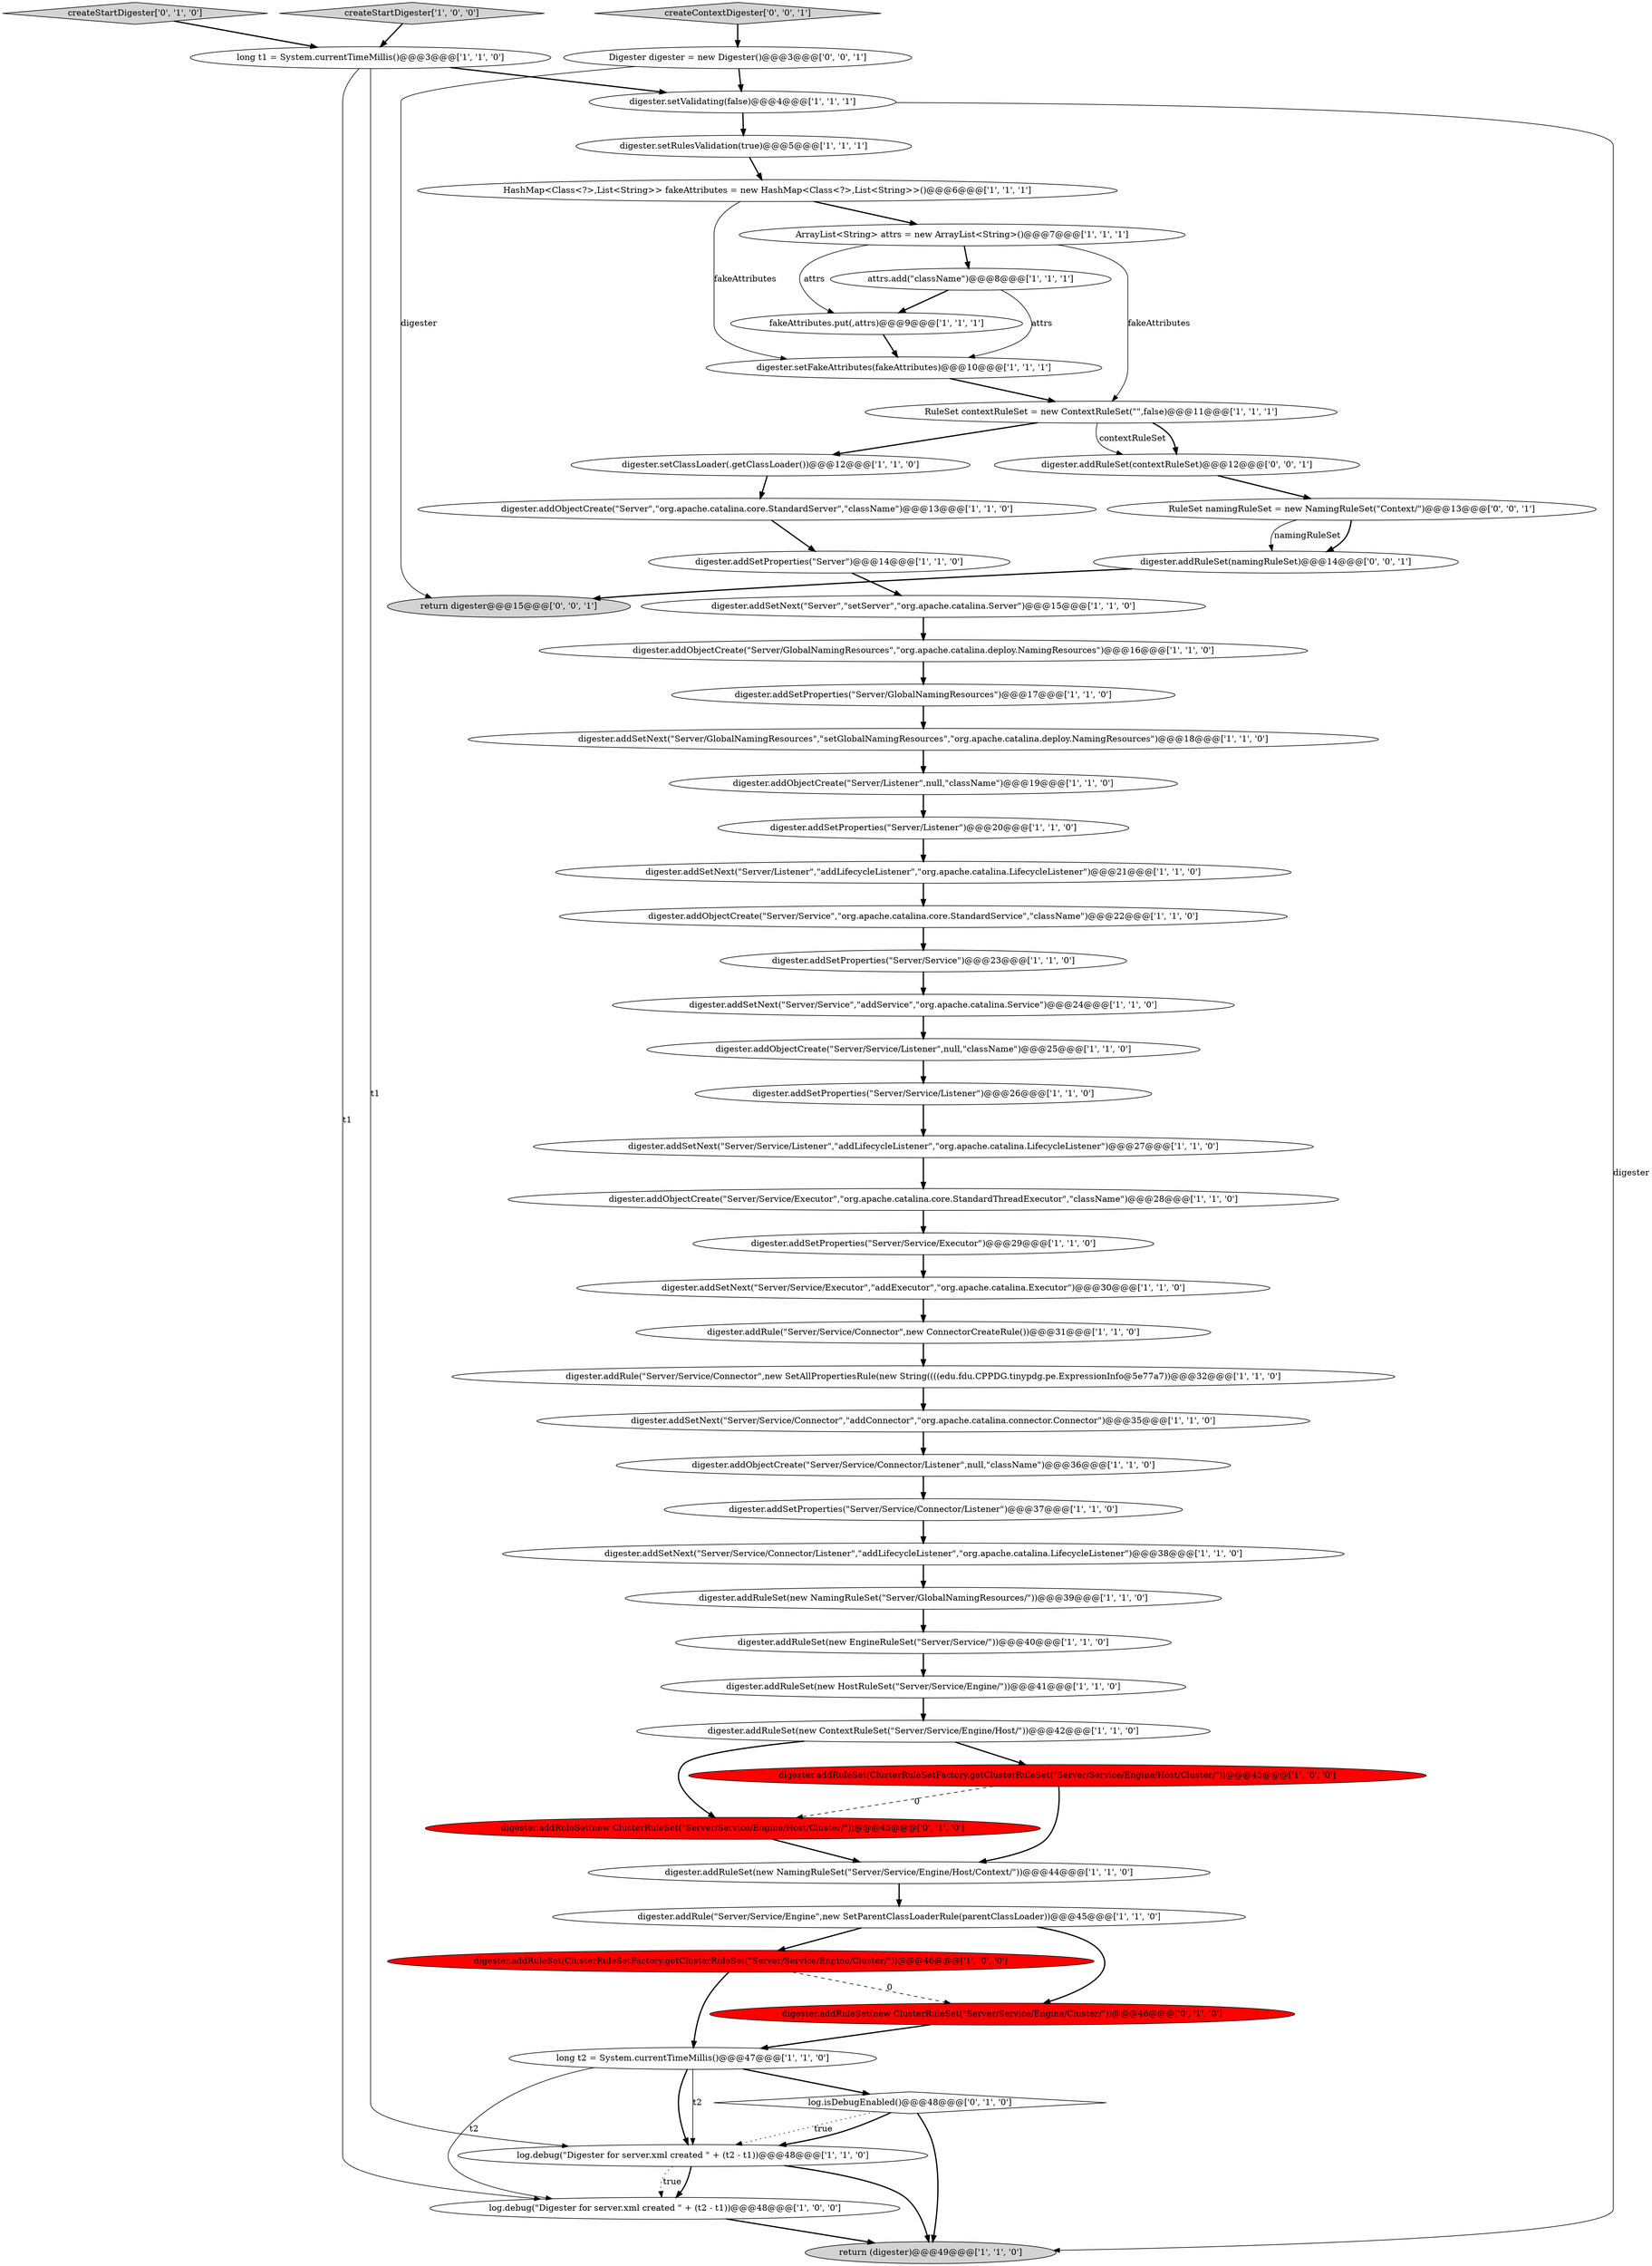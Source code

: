 digraph {
53 [style = filled, label = "digester.addRuleSet(namingRuleSet)@@@14@@@['0', '0', '1']", fillcolor = white, shape = ellipse image = "AAA0AAABBB3BBB"];
10 [style = filled, label = "digester.addSetProperties(\"Server/Service/Listener\")@@@26@@@['1', '1', '0']", fillcolor = white, shape = ellipse image = "AAA0AAABBB1BBB"];
15 [style = filled, label = "digester.addRule(\"Server/Service/Connector\",new SetAllPropertiesRule(new String((((edu.fdu.CPPDG.tinypdg.pe.ExpressionInfo@5e77a7))@@@32@@@['1', '1', '0']", fillcolor = white, shape = ellipse image = "AAA0AAABBB1BBB"];
22 [style = filled, label = "digester.addSetProperties(\"Server/Service/Connector/Listener\")@@@37@@@['1', '1', '0']", fillcolor = white, shape = ellipse image = "AAA0AAABBB1BBB"];
2 [style = filled, label = "digester.addSetNext(\"Server/GlobalNamingResources\",\"setGlobalNamingResources\",\"org.apache.catalina.deploy.NamingResources\")@@@18@@@['1', '1', '0']", fillcolor = white, shape = ellipse image = "AAA0AAABBB1BBB"];
34 [style = filled, label = "digester.addRuleSet(new ContextRuleSet(\"Server/Service/Engine/Host/\"))@@@42@@@['1', '1', '0']", fillcolor = white, shape = ellipse image = "AAA0AAABBB1BBB"];
8 [style = filled, label = "digester.addSetNext(\"Server/Service\",\"addService\",\"org.apache.catalina.Service\")@@@24@@@['1', '1', '0']", fillcolor = white, shape = ellipse image = "AAA0AAABBB1BBB"];
26 [style = filled, label = "RuleSet contextRuleSet = new ContextRuleSet(\"\",false)@@@11@@@['1', '1', '1']", fillcolor = white, shape = ellipse image = "AAA0AAABBB1BBB"];
27 [style = filled, label = "digester.addSetProperties(\"Server/Listener\")@@@20@@@['1', '1', '0']", fillcolor = white, shape = ellipse image = "AAA0AAABBB1BBB"];
11 [style = filled, label = "digester.addSetProperties(\"Server/Service/Executor\")@@@29@@@['1', '1', '0']", fillcolor = white, shape = ellipse image = "AAA0AAABBB1BBB"];
5 [style = filled, label = "digester.addSetProperties(\"Server/GlobalNamingResources\")@@@17@@@['1', '1', '0']", fillcolor = white, shape = ellipse image = "AAA0AAABBB1BBB"];
23 [style = filled, label = "attrs.add(\"className\")@@@8@@@['1', '1', '1']", fillcolor = white, shape = ellipse image = "AAA0AAABBB1BBB"];
16 [style = filled, label = "digester.addObjectCreate(\"Server/Listener\",null,\"className\")@@@19@@@['1', '1', '0']", fillcolor = white, shape = ellipse image = "AAA0AAABBB1BBB"];
40 [style = filled, label = "log.debug(\"Digester for server.xml created \" + (t2 - t1))@@@48@@@['1', '0', '0']", fillcolor = white, shape = ellipse image = "AAA0AAABBB1BBB"];
18 [style = filled, label = "ArrayList<String> attrs = new ArrayList<String>()@@@7@@@['1', '1', '1']", fillcolor = white, shape = ellipse image = "AAA0AAABBB1BBB"];
3 [style = filled, label = "digester.addObjectCreate(\"Server/Service/Executor\",\"org.apache.catalina.core.StandardThreadExecutor\",\"className\")@@@28@@@['1', '1', '0']", fillcolor = white, shape = ellipse image = "AAA0AAABBB1BBB"];
19 [style = filled, label = "digester.addObjectCreate(\"Server/Service/Listener\",null,\"className\")@@@25@@@['1', '1', '0']", fillcolor = white, shape = ellipse image = "AAA0AAABBB1BBB"];
4 [style = filled, label = "long t1 = System.currentTimeMillis()@@@3@@@['1', '1', '0']", fillcolor = white, shape = ellipse image = "AAA0AAABBB1BBB"];
6 [style = filled, label = "digester.addSetNext(\"Server/Listener\",\"addLifecycleListener\",\"org.apache.catalina.LifecycleListener\")@@@21@@@['1', '1', '0']", fillcolor = white, shape = ellipse image = "AAA0AAABBB1BBB"];
42 [style = filled, label = "digester.addSetProperties(\"Server/Service\")@@@23@@@['1', '1', '0']", fillcolor = white, shape = ellipse image = "AAA0AAABBB1BBB"];
43 [style = filled, label = "digester.addSetNext(\"Server/Service/Listener\",\"addLifecycleListener\",\"org.apache.catalina.LifecycleListener\")@@@27@@@['1', '1', '0']", fillcolor = white, shape = ellipse image = "AAA0AAABBB1BBB"];
49 [style = filled, label = "digester.addRuleSet(new ClusterRuleSet(\"Server/Service/Engine/Cluster/\"))@@@46@@@['0', '1', '0']", fillcolor = red, shape = ellipse image = "AAA1AAABBB2BBB"];
56 [style = filled, label = "createContextDigester['0', '0', '1']", fillcolor = lightgray, shape = diamond image = "AAA0AAABBB3BBB"];
33 [style = filled, label = "return (digester)@@@49@@@['1', '1', '0']", fillcolor = lightgray, shape = ellipse image = "AAA0AAABBB1BBB"];
54 [style = filled, label = "Digester digester = new Digester()@@@3@@@['0', '0', '1']", fillcolor = white, shape = ellipse image = "AAA0AAABBB3BBB"];
36 [style = filled, label = "digester.addRuleSet(ClusterRuleSetFactory.getClusterRuleSet(\"Server/Service/Engine/Host/Cluster/\"))@@@43@@@['1', '0', '0']", fillcolor = red, shape = ellipse image = "AAA1AAABBB1BBB"];
50 [style = filled, label = "digester.addRuleSet(new ClusterRuleSet(\"Server/Service/Engine/Host/Cluster/\"))@@@43@@@['0', '1', '0']", fillcolor = red, shape = ellipse image = "AAA1AAABBB2BBB"];
13 [style = filled, label = "long t2 = System.currentTimeMillis()@@@47@@@['1', '1', '0']", fillcolor = white, shape = ellipse image = "AAA0AAABBB1BBB"];
0 [style = filled, label = "digester.addObjectCreate(\"Server/GlobalNamingResources\",\"org.apache.catalina.deploy.NamingResources\")@@@16@@@['1', '1', '0']", fillcolor = white, shape = ellipse image = "AAA0AAABBB1BBB"];
46 [style = filled, label = "digester.addSetProperties(\"Server\")@@@14@@@['1', '1', '0']", fillcolor = white, shape = ellipse image = "AAA0AAABBB1BBB"];
51 [style = filled, label = "RuleSet namingRuleSet = new NamingRuleSet(\"Context/\")@@@13@@@['0', '0', '1']", fillcolor = white, shape = ellipse image = "AAA0AAABBB3BBB"];
24 [style = filled, label = "HashMap<Class<?>,List<String>> fakeAttributes = new HashMap<Class<?>,List<String>>()@@@6@@@['1', '1', '1']", fillcolor = white, shape = ellipse image = "AAA0AAABBB1BBB"];
55 [style = filled, label = "return digester@@@15@@@['0', '0', '1']", fillcolor = lightgray, shape = ellipse image = "AAA0AAABBB3BBB"];
28 [style = filled, label = "digester.setClassLoader(.getClassLoader())@@@12@@@['1', '1', '0']", fillcolor = white, shape = ellipse image = "AAA0AAABBB1BBB"];
44 [style = filled, label = "log.debug(\"Digester for server.xml created \" + (t2 - t1))@@@48@@@['1', '1', '0']", fillcolor = white, shape = ellipse image = "AAA0AAABBB1BBB"];
20 [style = filled, label = "fakeAttributes.put(,attrs)@@@9@@@['1', '1', '1']", fillcolor = white, shape = ellipse image = "AAA0AAABBB1BBB"];
39 [style = filled, label = "digester.addSetNext(\"Server/Service/Connector\",\"addConnector\",\"org.apache.catalina.connector.Connector\")@@@35@@@['1', '1', '0']", fillcolor = white, shape = ellipse image = "AAA0AAABBB1BBB"];
32 [style = filled, label = "digester.addSetNext(\"Server/Service/Executor\",\"addExecutor\",\"org.apache.catalina.Executor\")@@@30@@@['1', '1', '0']", fillcolor = white, shape = ellipse image = "AAA0AAABBB1BBB"];
21 [style = filled, label = "digester.addObjectCreate(\"Server/Service\",\"org.apache.catalina.core.StandardService\",\"className\")@@@22@@@['1', '1', '0']", fillcolor = white, shape = ellipse image = "AAA0AAABBB1BBB"];
35 [style = filled, label = "digester.addObjectCreate(\"Server\",\"org.apache.catalina.core.StandardServer\",\"className\")@@@13@@@['1', '1', '0']", fillcolor = white, shape = ellipse image = "AAA0AAABBB1BBB"];
45 [style = filled, label = "createStartDigester['1', '0', '0']", fillcolor = lightgray, shape = diamond image = "AAA0AAABBB1BBB"];
30 [style = filled, label = "digester.setValidating(false)@@@4@@@['1', '1', '1']", fillcolor = white, shape = ellipse image = "AAA0AAABBB1BBB"];
29 [style = filled, label = "digester.addRuleSet(new NamingRuleSet(\"Server/Service/Engine/Host/Context/\"))@@@44@@@['1', '1', '0']", fillcolor = white, shape = ellipse image = "AAA0AAABBB1BBB"];
52 [style = filled, label = "digester.addRuleSet(contextRuleSet)@@@12@@@['0', '0', '1']", fillcolor = white, shape = ellipse image = "AAA0AAABBB3BBB"];
9 [style = filled, label = "digester.setFakeAttributes(fakeAttributes)@@@10@@@['1', '1', '1']", fillcolor = white, shape = ellipse image = "AAA0AAABBB1BBB"];
48 [style = filled, label = "createStartDigester['0', '1', '0']", fillcolor = lightgray, shape = diamond image = "AAA0AAABBB2BBB"];
1 [style = filled, label = "digester.addRuleSet(ClusterRuleSetFactory.getClusterRuleSet(\"Server/Service/Engine/Cluster/\"))@@@46@@@['1', '0', '0']", fillcolor = red, shape = ellipse image = "AAA1AAABBB1BBB"];
12 [style = filled, label = "digester.addRuleSet(new NamingRuleSet(\"Server/GlobalNamingResources/\"))@@@39@@@['1', '1', '0']", fillcolor = white, shape = ellipse image = "AAA0AAABBB1BBB"];
31 [style = filled, label = "digester.setRulesValidation(true)@@@5@@@['1', '1', '1']", fillcolor = white, shape = ellipse image = "AAA0AAABBB1BBB"];
7 [style = filled, label = "digester.addRuleSet(new EngineRuleSet(\"Server/Service/\"))@@@40@@@['1', '1', '0']", fillcolor = white, shape = ellipse image = "AAA0AAABBB1BBB"];
25 [style = filled, label = "digester.addRuleSet(new HostRuleSet(\"Server/Service/Engine/\"))@@@41@@@['1', '1', '0']", fillcolor = white, shape = ellipse image = "AAA0AAABBB1BBB"];
47 [style = filled, label = "log.isDebugEnabled()@@@48@@@['0', '1', '0']", fillcolor = white, shape = diamond image = "AAA0AAABBB2BBB"];
41 [style = filled, label = "digester.addRule(\"Server/Service/Engine\",new SetParentClassLoaderRule(parentClassLoader))@@@45@@@['1', '1', '0']", fillcolor = white, shape = ellipse image = "AAA0AAABBB1BBB"];
38 [style = filled, label = "digester.addSetNext(\"Server\",\"setServer\",\"org.apache.catalina.Server\")@@@15@@@['1', '1', '0']", fillcolor = white, shape = ellipse image = "AAA0AAABBB1BBB"];
37 [style = filled, label = "digester.addSetNext(\"Server/Service/Connector/Listener\",\"addLifecycleListener\",\"org.apache.catalina.LifecycleListener\")@@@38@@@['1', '1', '0']", fillcolor = white, shape = ellipse image = "AAA0AAABBB1BBB"];
17 [style = filled, label = "digester.addRule(\"Server/Service/Connector\",new ConnectorCreateRule())@@@31@@@['1', '1', '0']", fillcolor = white, shape = ellipse image = "AAA0AAABBB1BBB"];
14 [style = filled, label = "digester.addObjectCreate(\"Server/Service/Connector/Listener\",null,\"className\")@@@36@@@['1', '1', '0']", fillcolor = white, shape = ellipse image = "AAA0AAABBB1BBB"];
53->55 [style = bold, label=""];
4->40 [style = solid, label="t1"];
50->29 [style = bold, label=""];
23->20 [style = bold, label=""];
46->38 [style = bold, label=""];
21->42 [style = bold, label=""];
13->47 [style = bold, label=""];
18->23 [style = bold, label=""];
16->27 [style = bold, label=""];
10->43 [style = bold, label=""];
25->34 [style = bold, label=""];
20->9 [style = bold, label=""];
23->9 [style = solid, label="attrs"];
22->37 [style = bold, label=""];
8->19 [style = bold, label=""];
6->21 [style = bold, label=""];
36->29 [style = bold, label=""];
31->24 [style = bold, label=""];
29->41 [style = bold, label=""];
13->44 [style = bold, label=""];
42->8 [style = bold, label=""];
48->4 [style = bold, label=""];
4->44 [style = solid, label="t1"];
14->22 [style = bold, label=""];
3->11 [style = bold, label=""];
44->40 [style = bold, label=""];
44->33 [style = bold, label=""];
39->14 [style = bold, label=""];
54->30 [style = bold, label=""];
19->10 [style = bold, label=""];
51->53 [style = bold, label=""];
11->32 [style = bold, label=""];
41->49 [style = bold, label=""];
30->33 [style = solid, label="digester"];
47->44 [style = dotted, label="true"];
41->1 [style = bold, label=""];
54->55 [style = solid, label="digester"];
34->50 [style = bold, label=""];
47->33 [style = bold, label=""];
24->18 [style = bold, label=""];
13->44 [style = solid, label="t2"];
1->13 [style = bold, label=""];
27->6 [style = bold, label=""];
12->7 [style = bold, label=""];
24->9 [style = solid, label="fakeAttributes"];
18->20 [style = solid, label="attrs"];
37->12 [style = bold, label=""];
56->54 [style = bold, label=""];
36->50 [style = dashed, label="0"];
45->4 [style = bold, label=""];
9->26 [style = bold, label=""];
18->26 [style = solid, label="fakeAttributes"];
26->52 [style = bold, label=""];
28->35 [style = bold, label=""];
5->2 [style = bold, label=""];
43->3 [style = bold, label=""];
40->33 [style = bold, label=""];
51->53 [style = solid, label="namingRuleSet"];
1->49 [style = dashed, label="0"];
4->30 [style = bold, label=""];
30->31 [style = bold, label=""];
49->13 [style = bold, label=""];
26->52 [style = solid, label="contextRuleSet"];
15->39 [style = bold, label=""];
34->36 [style = bold, label=""];
38->0 [style = bold, label=""];
44->40 [style = dotted, label="true"];
17->15 [style = bold, label=""];
47->44 [style = bold, label=""];
7->25 [style = bold, label=""];
13->40 [style = solid, label="t2"];
26->28 [style = bold, label=""];
35->46 [style = bold, label=""];
52->51 [style = bold, label=""];
32->17 [style = bold, label=""];
0->5 [style = bold, label=""];
2->16 [style = bold, label=""];
}
